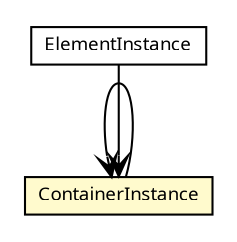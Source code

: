 #!/usr/local/bin/dot
#
# Class diagram 
# Generated by UMLGraph version R5_6 (http://www.umlgraph.org/)
#

digraph G {
	edge [fontname="Trebuchet MS",fontsize=10,labelfontname="Trebuchet MS",labelfontsize=10];
	node [fontname="Trebuchet MS",fontsize=10,shape=plaintext];
	nodesep=0.25;
	ranksep=0.5;
	// se.cambio.cds.model.facade.execution.vo.ElementInstance
	c118934 [label=<<table title="se.cambio.cds.model.facade.execution.vo.ElementInstance" border="0" cellborder="1" cellspacing="0" cellpadding="2" port="p" href="./ElementInstance.html">
		<tr><td><table border="0" cellspacing="0" cellpadding="1">
<tr><td align="center" balign="center"><font face="Trebuchet MS"> ElementInstance </font></td></tr>
		</table></td></tr>
		</table>>, URL="./ElementInstance.html", fontname="Trebuchet MS", fontcolor="black", fontsize=9.0];
	// se.cambio.cds.model.facade.execution.vo.ContainerInstance
	c118935 [label=<<table title="se.cambio.cds.model.facade.execution.vo.ContainerInstance" border="0" cellborder="1" cellspacing="0" cellpadding="2" port="p" bgcolor="lemonChiffon" href="./ContainerInstance.html">
		<tr><td><table border="0" cellspacing="0" cellpadding="1">
<tr><td align="center" balign="center"><font face="Trebuchet MS"> ContainerInstance </font></td></tr>
		</table></td></tr>
		</table>>, URL="./ContainerInstance.html", fontname="Trebuchet MS", fontcolor="black", fontsize=9.0];
	// se.cambio.cds.model.facade.execution.vo.ElementInstance NAVASSOC se.cambio.cds.model.facade.execution.vo.ContainerInstance
	c118934:p -> c118935:p [taillabel="", label="", headlabel="", fontname="Trebuchet MS", fontcolor="black", fontsize=10.0, color="black", arrowhead=open];
	// se.cambio.cds.model.facade.execution.vo.ContainerInstance NAVASSOC se.cambio.cds.model.facade.execution.vo.ContainerInstance
	c118935:p -> c118935:p [taillabel="", label="", headlabel="", fontname="Trebuchet MS", fontcolor="black", fontsize=10.0, color="black", arrowhead=open];
}

